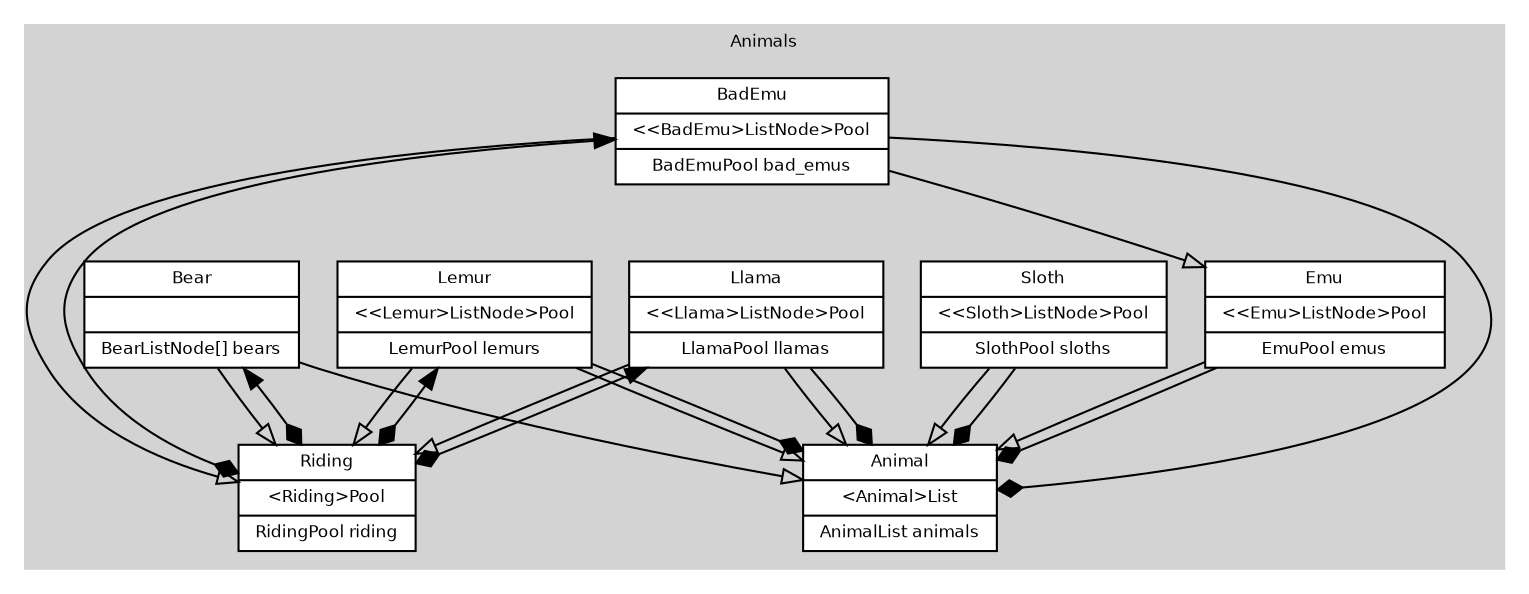 digraph {
	fontname = "Bitstream Vera Sans";
	fontsize = 8;
	node [
		fontname = "Bitstream Vera Sans",
		fontsize = 8,
		shape = "record"
	];
	edge [
		fontname = "Bitstream Vera Sans",
		fontsize = 8,
	];
	subgraph cluster_Animals {
		label = "Animals";
		style = filled;
		color = lightgrey;
		node [style = filled, fillcolor = white];

		Animal [ label = "{Animal|\<Animal\>List|AnimalList animals}" ];
		Sloth [ label = "{Sloth|\<\<Sloth\>ListNode\>Pool|SlothPool sloths}" ];
		Emu [ label = "{Emu|\<\<Emu\>ListNode\>Pool|EmuPool emus}"];
		BadEmu [label=" {BadEmu|\<\<BadEmu\>ListNode\>Pool|BadEmuPool bad_emus}"];
		Llama [label="{Llama|\<\<Llama\>ListNode\>Pool|LlamaPool llamas}"];
		Lemur [label="{Lemur|\<\<Lemur\>ListNode\>Pool|LemurPool lemurs}"];
		Bear [label="{Bear||BearListNode[] bears}"];
		Riding [label="{Riding|\<Riding\>Pool|RidingPool riding}"];

		# inheretance -- first section of the node
		# nested {struct}s
		edge [ arrowhead = "onormal" ];
		Sloth -> Animal;
		Emu -> Animal;
		BadEmu -> Emu;
		Llama -> Animal;
		Lemur -> Animal;
		Bear -> Animal;
		Bear -> Riding;
		Lemur -> Riding;
		BadEmu -> Riding;
		Llama -> Riding;

		# composition -- second section of the node
		# when the memory changes locations due to a {realloc}, this should update
		edge [ arrowhead = "diamond" ];
		Sloth -> Animal;
		Emu -> Animal;
		BadEmu -> Animal;
		Llama -> Animal;
		Lemur -> Animal;
		edge [ dir = "both" ];
		Bear -> Riding;
		Lemur -> Riding;
		BadEmu -> Riding;
		Llama -> Riding;

		# Riding
		#Llama -> Lemur;
		#Llama -> Bear;
	}
}
